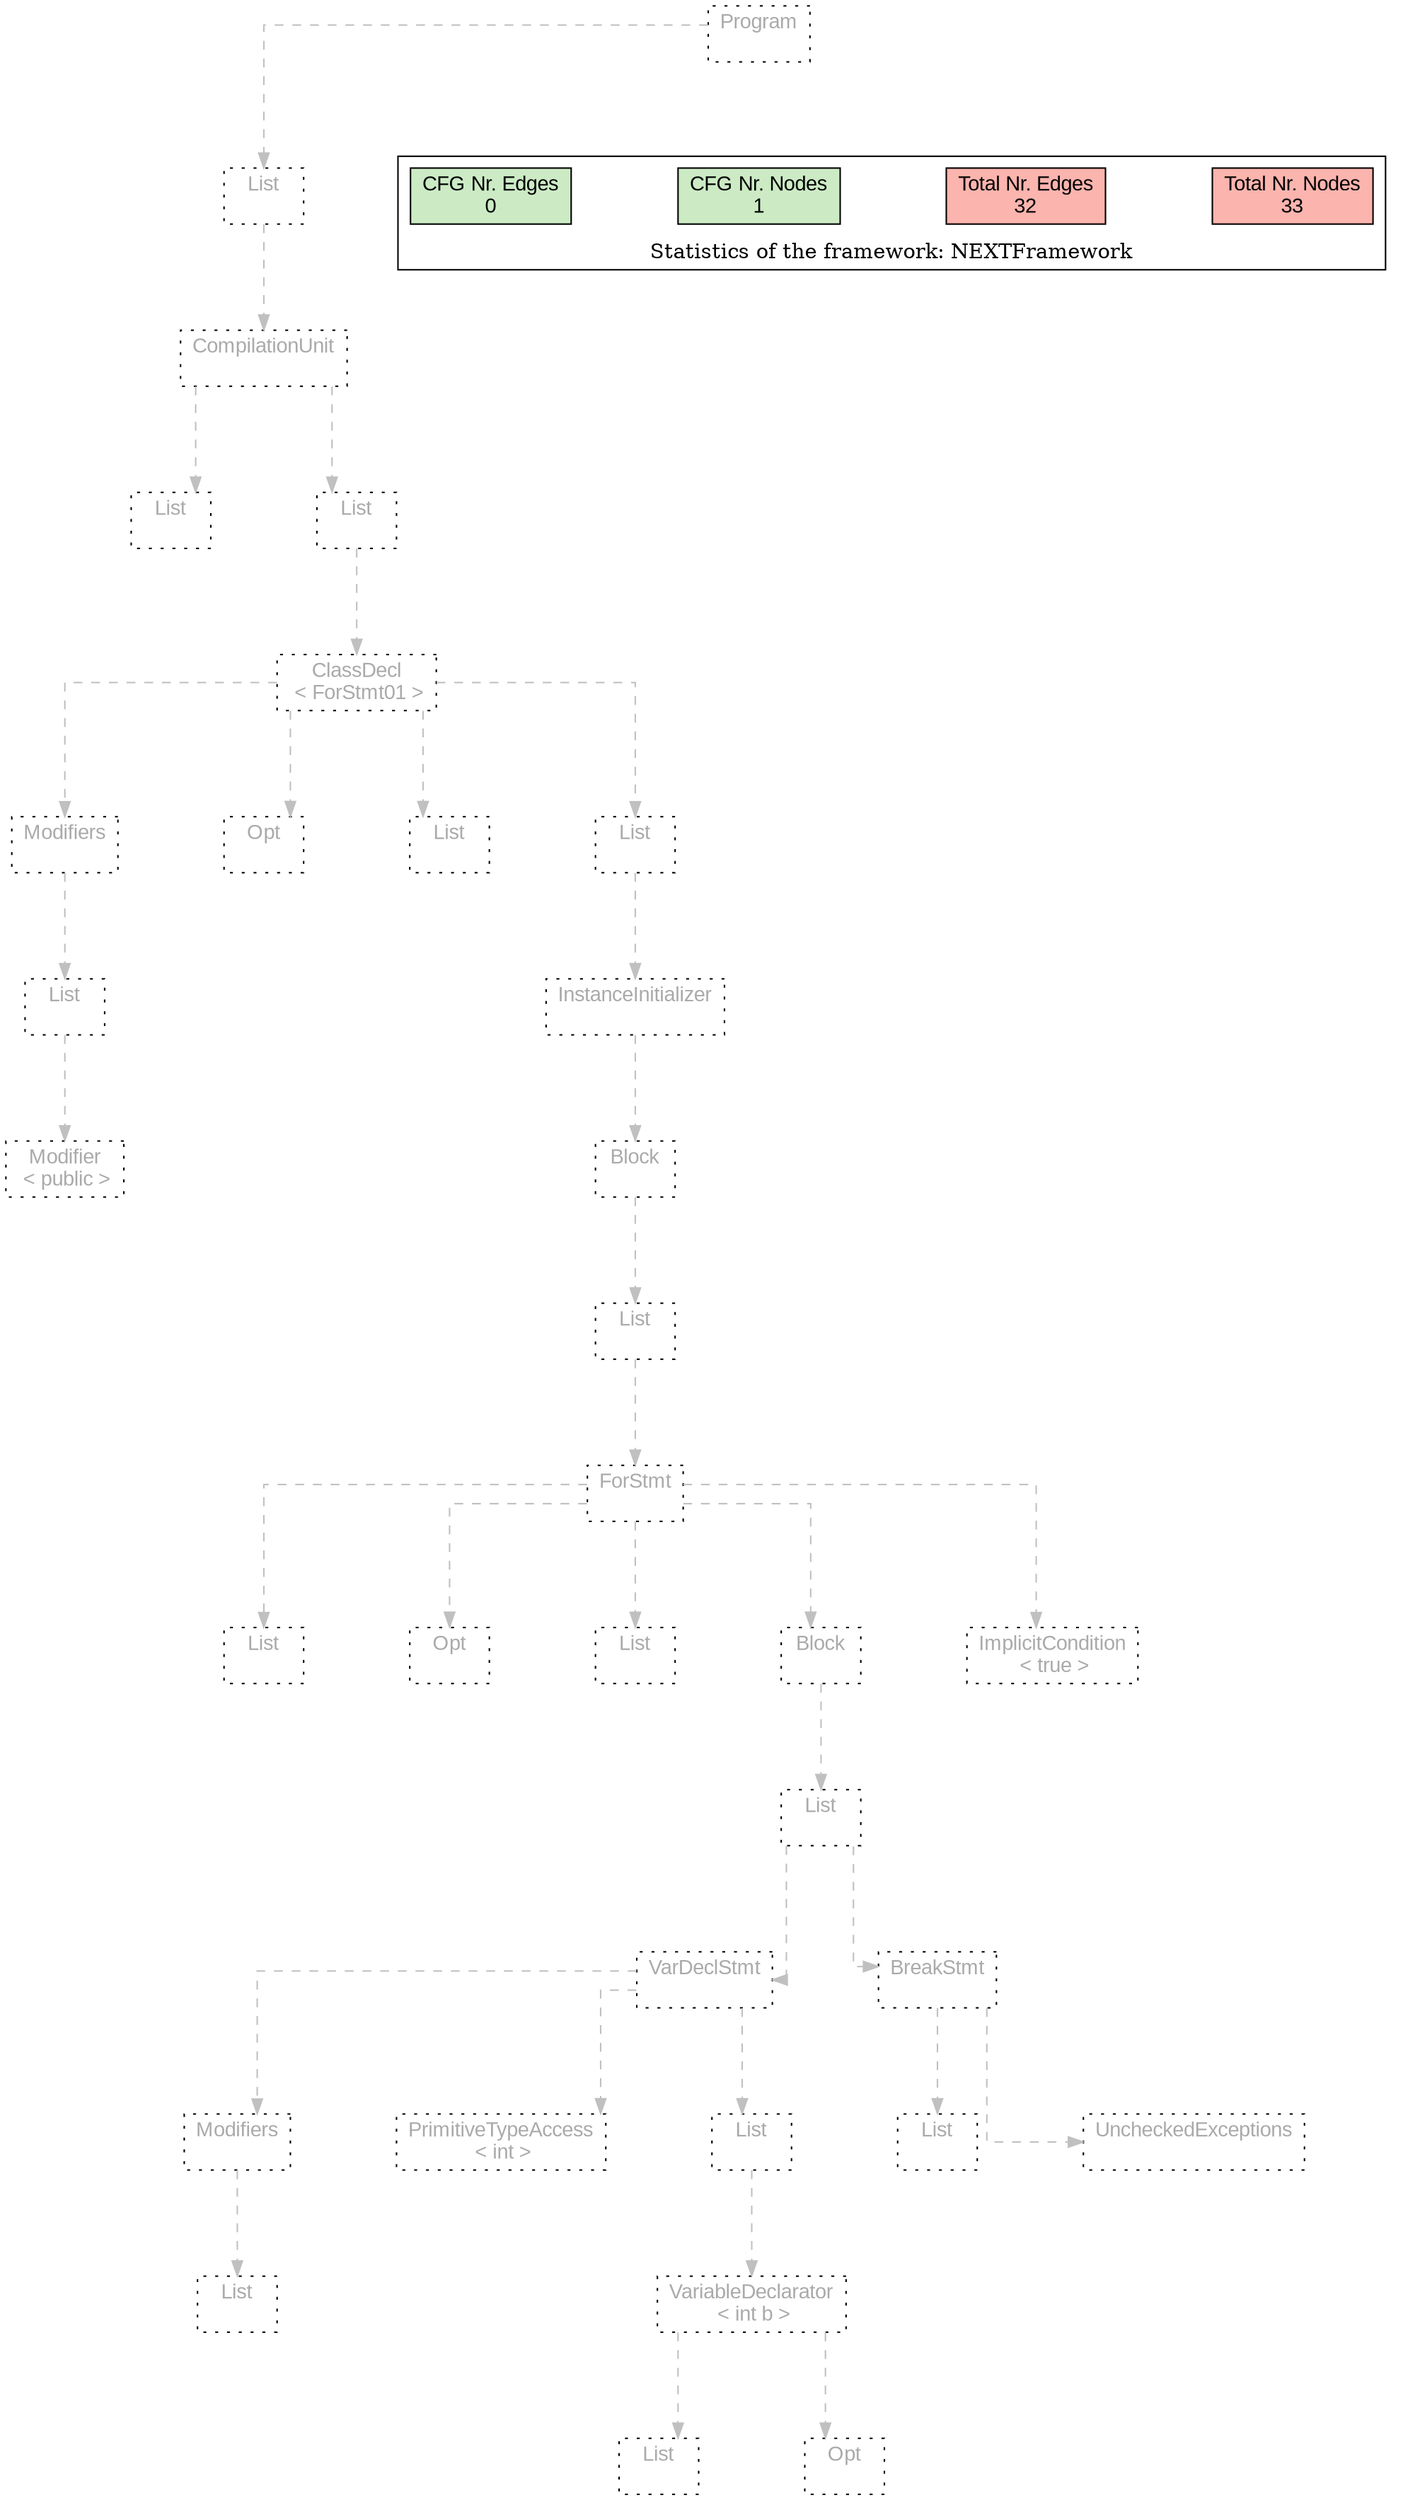 digraph G {
graph [splines=ortho, nodesep="1", ranksep="1"]
node [shape=rect, fontname=Arial];
{ rank = same; "Program[0]"}
{ rank = same; "List[1]"}
{ rank = same; "CompilationUnit[2]"}
{ rank = same; "List[3]"; "List[4]"}
{ rank = same; "ClassDecl[5]"}
{ rank = same; "Modifiers[6]"; "Opt[9]"; "List[10]"; "List[11]"}
{ rank = same; "List[7]"; "InstanceInitializer[12]"}
{ rank = same; "Modifier[8]"; "Block[13]"}
{ rank = same; "List[14]"}
{ rank = same; "ForStmt[15]"}
{ rank = same; "List[16]"; "Opt[17]"; "List[18]"; "Block[19]"; "ImplicitCondition[32]"}
{ rank = same; "List[20]"}
{ rank = same; "VarDeclStmt[21]"; "BreakStmt[29]"}
{ rank = same; "Modifiers[22]"; "PrimitiveTypeAccess[24]"; "List[25]"; "List[31]"; "UncheckedExceptions[30]"}
{ rank = same; "List[23]"; "VariableDeclarator[26]"}
{ rank = same; "List[27]"; "Opt[28]"}
"Program[0]" [label="Program\n ", style= dotted   fillcolor="#eeeeee" fontcolor="#aaaaaa"  ]
"List[1]" [label="List\n ", style= dotted   fillcolor="#eeeeee" fontcolor="#aaaaaa"  ]
"CompilationUnit[2]" [label="CompilationUnit\n ", style= dotted   fillcolor="#eeeeee" fontcolor="#aaaaaa"  ]
"List[3]" [label="List\n ", style= dotted   fillcolor="#eeeeee" fontcolor="#aaaaaa"  ]
"List[4]" [label="List\n ", style= dotted   fillcolor="#eeeeee" fontcolor="#aaaaaa"  ]
"ClassDecl[5]" [label="ClassDecl\n < ForStmt01 >", style= dotted   fillcolor="#eeeeee" fontcolor="#aaaaaa"  ]
"Modifiers[6]" [label="Modifiers\n ", style= dotted   fillcolor="#eeeeee" fontcolor="#aaaaaa"  ]
"List[7]" [label="List\n ", style= dotted   fillcolor="#eeeeee" fontcolor="#aaaaaa"  ]
"Modifier[8]" [label="Modifier\n < public >", style= dotted   fillcolor="#eeeeee" fontcolor="#aaaaaa"  ]
"Opt[9]" [label="Opt\n ", style= dotted   fillcolor="#eeeeee" fontcolor="#aaaaaa"  ]
"List[10]" [label="List\n ", style= dotted   fillcolor="#eeeeee" fontcolor="#aaaaaa"  ]
"List[11]" [label="List\n ", style= dotted   fillcolor="#eeeeee" fontcolor="#aaaaaa"  ]
"InstanceInitializer[12]" [label="InstanceInitializer\n ", style= dotted   fillcolor="#eeeeee" fontcolor="#aaaaaa"  ]
"Block[13]" [label="Block\n ", style= dotted   fillcolor="#eeeeee" fontcolor="#aaaaaa"  ]
"List[14]" [label="List\n ", style= dotted   fillcolor="#eeeeee" fontcolor="#aaaaaa"  ]
"ForStmt[15]" [label="ForStmt\n ", style= dotted   fillcolor="#eeeeee" fontcolor="#aaaaaa"  ]
"List[16]" [label="List\n ", style= dotted   fillcolor="#eeeeee" fontcolor="#aaaaaa"  ]
"Opt[17]" [label="Opt\n ", style= dotted   fillcolor="#eeeeee" fontcolor="#aaaaaa"  ]
"List[18]" [label="List\n ", style= dotted   fillcolor="#eeeeee" fontcolor="#aaaaaa"  ]
"Block[19]" [label="Block\n ", style= dotted   fillcolor="#eeeeee" fontcolor="#aaaaaa"  ]
"List[20]" [label="List\n ", style= dotted   fillcolor="#eeeeee" fontcolor="#aaaaaa"  ]
"VarDeclStmt[21]" [label="VarDeclStmt\n ", style= dotted   fillcolor="#eeeeee" fontcolor="#aaaaaa"  ]
"Modifiers[22]" [label="Modifiers\n ", style= dotted   fillcolor="#eeeeee" fontcolor="#aaaaaa"  ]
"List[23]" [label="List\n ", style= dotted   fillcolor="#eeeeee" fontcolor="#aaaaaa"  ]
"PrimitiveTypeAccess[24]" [label="PrimitiveTypeAccess\n < int >", style= dotted   fillcolor="#eeeeee" fontcolor="#aaaaaa"  ]
"List[25]" [label="List\n ", style= dotted   fillcolor="#eeeeee" fontcolor="#aaaaaa"  ]
"VariableDeclarator[26]" [label="VariableDeclarator\n < int b >", style= dotted   fillcolor="#eeeeee" fontcolor="#aaaaaa"  ]
"List[27]" [label="List\n ", style= dotted   fillcolor="#eeeeee" fontcolor="#aaaaaa"  ]
"Opt[28]" [label="Opt\n ", style= dotted   fillcolor="#eeeeee" fontcolor="#aaaaaa"  ]
"BreakStmt[29]" [label="BreakStmt\n ", style= dotted   fillcolor="#eeeeee" fontcolor="#aaaaaa"  ]
"List[31]" [label="List\n ", style= dotted   fillcolor="#eeeeee" fontcolor="#aaaaaa"  ]
"UncheckedExceptions[30]" [label="UncheckedExceptions\n ", style= dotted   fillcolor="#eeeeee" fontcolor="#aaaaaa"  ]
"ImplicitCondition[32]" [label="ImplicitCondition\n < true >", style= dotted   fillcolor="#eeeeee" fontcolor="#aaaaaa"  ]
"CompilationUnit[2]" -> "List[3]" [style=dashed, color=gray]
"List[7]" -> "Modifier[8]" [style=dashed, color=gray]
"Modifiers[6]" -> "List[7]" [style=dashed, color=gray]
"ClassDecl[5]" -> "Modifiers[6]" [style=dashed, color=gray]
"ClassDecl[5]" -> "Opt[9]" [style=dashed, color=gray]
"ClassDecl[5]" -> "List[10]" [style=dashed, color=gray]
"ForStmt[15]" -> "List[16]" [style=dashed, color=gray]
"ForStmt[15]" -> "Opt[17]" [style=dashed, color=gray]
"ForStmt[15]" -> "List[18]" [style=dashed, color=gray]
"Modifiers[22]" -> "List[23]" [style=dashed, color=gray]
"VarDeclStmt[21]" -> "Modifiers[22]" [style=dashed, color=gray]
"VarDeclStmt[21]" -> "PrimitiveTypeAccess[24]" [style=dashed, color=gray]
"VariableDeclarator[26]" -> "List[27]" [style=dashed, color=gray]
"VariableDeclarator[26]" -> "Opt[28]" [style=dashed, color=gray]
"List[25]" -> "VariableDeclarator[26]" [style=dashed, color=gray]
"VarDeclStmt[21]" -> "List[25]" [style=dashed, color=gray]
"List[20]" -> "VarDeclStmt[21]" [style=dashed, color=gray]
"BreakStmt[29]" -> "List[31]" [style=dashed, color=gray]
"BreakStmt[29]" -> "UncheckedExceptions[30]" [style=dashed, color=gray]
"List[20]" -> "BreakStmt[29]" [style=dashed, color=gray]
"Block[19]" -> "List[20]" [style=dashed, color=gray]
"ForStmt[15]" -> "Block[19]" [style=dashed, color=gray]
"ForStmt[15]" -> "ImplicitCondition[32]" [style=dashed, color=gray]
"List[14]" -> "ForStmt[15]" [style=dashed, color=gray]
"Block[13]" -> "List[14]" [style=dashed, color=gray]
"InstanceInitializer[12]" -> "Block[13]" [style=dashed, color=gray]
"List[11]" -> "InstanceInitializer[12]" [style=dashed, color=gray]
"ClassDecl[5]" -> "List[11]" [style=dashed, color=gray]
"List[4]" -> "ClassDecl[5]" [style=dashed, color=gray]
"CompilationUnit[2]" -> "List[4]" [style=dashed, color=gray]
"List[1]" -> "CompilationUnit[2]" [style=dashed, color=gray]
"Program[0]" -> "List[1]" [style=dashed, color=gray]
"List[3]" -> "List[4]" [style=invis]
"Modifiers[6]" -> "Opt[9]" -> "List[10]" -> "List[11]" [style=invis]
"List[16]" -> "Opt[17]" -> "List[18]" -> "Block[19]" [style=invis]
"VarDeclStmt[21]" -> "BreakStmt[29]" [style=invis]
"Modifiers[22]" -> "PrimitiveTypeAccess[24]" -> "List[25]" [style=invis]
"List[27]" -> "Opt[28]" [style=invis]

subgraph cluster_legend {
{node [style=filled, fillcolor=1, colorscheme="pastel13"]
Nodes [label="Total Nr. Nodes
33", fillcolor=1]
Edges [label="Total Nr. Edges
32", fillcolor=1]
NodesCFG [label="CFG Nr. Nodes
1", fillcolor=3]
EdgesCFG [label="CFG Nr. Edges
0", fillcolor=3]
Nodes-> "Program[0]" -> NodesCFG  [style="invis"]
Edges -> "Program[0]" ->EdgesCFG [style="invis"]}
label = "Statistics of the framework: NEXTFramework"
style="solid"
ranksep=0.05
nodesep=0.01
labelloc = b
len=2
}}